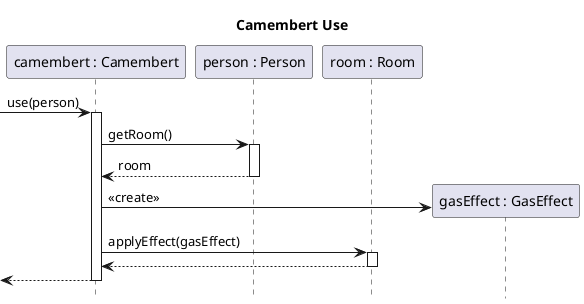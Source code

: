 @startuml item-camembert-use

title Camembert Use
hide footbox

participant "camembert : Camembert" as camembert
participant "person : Person" as person
participant "room : Room" as room

[-> camembert ++: use(person)
	camembert -> person ++: getRoom()
	return room
	create "gasEffect : GasEffect" as gasEffect
	camembert -> gasEffect : <<create>>
	camembert -> room ++: applyEffect(gasEffect)
	return
return

@enduml
